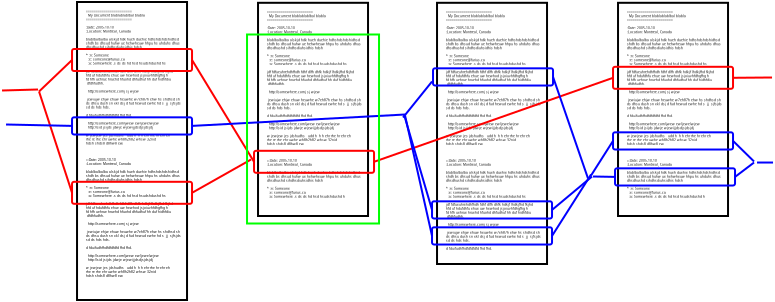 <?xml version="1.0" encoding="UTF-8"?>
<dia:diagram xmlns:dia="http://www.lysator.liu.se/~alla/dia/">
  <dia:layer name="Background" visible="true">
    <dia:object type="Standard - Text" version="0" id="O0">
      <dia:attribute name="obj_pos">
        <dia:point val="18.45,1.7"/>
      </dia:attribute>
      <dia:attribute name="obj_bb">
        <dia:rectangle val="18.444,1.491;18.45,1.861"/>
      </dia:attribute>
      <dia:attribute name="text">
        <dia:composite type="text">
          <dia:attribute name="string">
            <dia:string>##</dia:string>
          </dia:attribute>
          <dia:attribute name="font">
            <dia:font family="sans" style="0" name="Helvetica"/>
          </dia:attribute>
          <dia:attribute name="height">
            <dia:real val="0.3"/>
          </dia:attribute>
          <dia:attribute name="pos">
            <dia:point val="18.45,1.7"/>
          </dia:attribute>
          <dia:attribute name="color">
            <dia:color val="#000000"/>
          </dia:attribute>
          <dia:attribute name="alignment">
            <dia:enum val="0"/>
          </dia:attribute>
        </dia:composite>
      </dia:attribute>
    </dia:object>
    <dia:object type="Standard - Text" version="0" id="O1">
      <dia:attribute name="obj_pos">
        <dia:point val="19.75,3.05"/>
      </dia:attribute>
      <dia:attribute name="obj_bb">
        <dia:rectangle val="19.744,2.841;19.75,3.211"/>
      </dia:attribute>
      <dia:attribute name="text">
        <dia:composite type="text">
          <dia:attribute name="string">
            <dia:string>##</dia:string>
          </dia:attribute>
          <dia:attribute name="font">
            <dia:font family="sans" style="0" name="Helvetica"/>
          </dia:attribute>
          <dia:attribute name="height">
            <dia:real val="0.3"/>
          </dia:attribute>
          <dia:attribute name="pos">
            <dia:point val="19.75,3.05"/>
          </dia:attribute>
          <dia:attribute name="color">
            <dia:color val="#000000"/>
          </dia:attribute>
          <dia:attribute name="alignment">
            <dia:enum val="0"/>
          </dia:attribute>
        </dia:composite>
      </dia:attribute>
    </dia:object>
    <dia:object type="Standard - Text" version="0" id="O2">
      <dia:attribute name="obj_pos">
        <dia:point val="13.2,-1.9"/>
      </dia:attribute>
      <dia:attribute name="obj_bb">
        <dia:rectangle val="13.194,-2.109;13.2,-1.739"/>
      </dia:attribute>
      <dia:attribute name="text">
        <dia:composite type="text">
          <dia:attribute name="string">
            <dia:string>##</dia:string>
          </dia:attribute>
          <dia:attribute name="font">
            <dia:font family="sans" style="0" name="Helvetica"/>
          </dia:attribute>
          <dia:attribute name="height">
            <dia:real val="0.3"/>
          </dia:attribute>
          <dia:attribute name="pos">
            <dia:point val="13.2,-1.9"/>
          </dia:attribute>
          <dia:attribute name="color">
            <dia:color val="#000000"/>
          </dia:attribute>
          <dia:attribute name="alignment">
            <dia:enum val="0"/>
          </dia:attribute>
        </dia:composite>
      </dia:attribute>
    </dia:object>
    <dia:group>
      <dia:object type="Flowchart - Box" version="0" id="O3">
        <dia:attribute name="obj_pos">
          <dia:point val="0,-8.882e-16"/>
        </dia:attribute>
        <dia:attribute name="obj_bb">
          <dia:rectangle val="-0.05,-0.05;5.55,14.95"/>
        </dia:attribute>
        <dia:attribute name="elem_corner">
          <dia:point val="0,-8.882e-16"/>
        </dia:attribute>
        <dia:attribute name="elem_width">
          <dia:real val="5.5"/>
        </dia:attribute>
        <dia:attribute name="elem_height">
          <dia:real val="14.9"/>
        </dia:attribute>
        <dia:attribute name="show_background">
          <dia:boolean val="true"/>
        </dia:attribute>
        <dia:attribute name="padding">
          <dia:real val="0.5"/>
        </dia:attribute>
        <dia:attribute name="text">
          <dia:composite type="text">
            <dia:attribute name="string">
              <dia:string>##</dia:string>
            </dia:attribute>
            <dia:attribute name="font">
              <dia:font family="sans" style="0" name="Helvetica"/>
            </dia:attribute>
            <dia:attribute name="height">
              <dia:real val="0.8"/>
            </dia:attribute>
            <dia:attribute name="pos">
              <dia:point val="2.75,7.6"/>
            </dia:attribute>
            <dia:attribute name="color">
              <dia:color val="#000000"/>
            </dia:attribute>
            <dia:attribute name="alignment">
              <dia:enum val="1"/>
            </dia:attribute>
          </dia:composite>
        </dia:attribute>
      </dia:object>
      <dia:object type="Standard - Text" version="0" id="O4">
        <dia:attribute name="obj_pos">
          <dia:point val="0.45,7.95"/>
        </dia:attribute>
        <dia:attribute name="obj_bb">
          <dia:rectangle val="0.45,7.814;4.756,14.248"/>
        </dia:attribute>
        <dia:attribute name="text">
          <dia:composite type="text">
            <dia:attribute name="string">
              <dia:string>#=:Date: 2005-10-10
:Location: Montreal, Canada

blablbalbalba alskjd hdk hueh duehie hdhshdshdshidhsd
shdh bs dhsud huhw ue hehwheuw hhpu hs uhduhs dhus
dhsdhushd sihdhsdiuhsidhis hdsh

* :n: Someone
  :e: someone@furius.ca
  :a: Somewhere .s ds ds hd hsd hsudshdushd hs

jdf fdfueuhrehdhfhdh fdhf dlfh dhfk hdkjf lhdkjfhd fkjhd 
hfd uf hdufdhfu ehue uw hewhod jsjoiuvhfdhgfhg h
fd hfh uehrue hruehd hfuohd dhfudhuf hh duf hidhfdiu
 dfdhfudhh.

  http://somewhere.comj sj wjew

 jewiujw ehjw ehuw heuwhe w7eh87h ehw hs shdhsd sh
ds dhsu dush sn xkl dsj d fud hewud ewhe hd s  jj  sjfsjds
sd ds hds hds.

d fduifudhfhdfdfdfdfd fhd fhd.

  http:\\somewhere.com\jwew ew\jewe\wjew
  http:\\sid jsijds jdwje wjewijjdsdjsjdsjdj

w jewjew jes jdshudhs   udd h  h h ehr rhe hr ehr eh
rhe re rhe ehr uwhe wh8h2h82 whsw 32nid
hdsh shds8 d8hw8 ew.

#</dia:string>
            </dia:attribute>
            <dia:attribute name="font">
              <dia:font family="sans" style="0" name="Helvetica"/>
            </dia:attribute>
            <dia:attribute name="height">
              <dia:real val="0.2"/>
            </dia:attribute>
            <dia:attribute name="pos">
              <dia:point val="0.45,7.95"/>
            </dia:attribute>
            <dia:attribute name="color">
              <dia:color val="#000000"/>
            </dia:attribute>
            <dia:attribute name="alignment">
              <dia:enum val="0"/>
            </dia:attribute>
          </dia:composite>
        </dia:attribute>
      </dia:object>
      <dia:object type="Standard - Text" version="0" id="O5">
        <dia:attribute name="obj_pos">
          <dia:point val="0.45,0.526"/>
        </dia:attribute>
        <dia:attribute name="obj_bb">
          <dia:rectangle val="0.45,0.39;4.756,7.224"/>
        </dia:attribute>
        <dia:attribute name="text">
          <dia:composite type="text">
            <dia:attribute name="string">
              <dia:string>#=======================
  My Document blablablablbal blabla
=======================

:Date: 2005-10-10
:Location: Montreal, Canada

blablbalbalba alskjd hdk hueh duehie hdhshdshdshidhsd
shdh bs dhsud huhw ue hehwheuw hhpu hs uhduhs dhus
dhsdhushd sihdhsdiuhsidhis hdsh

* :n: Someone
  :e: someone@furius.ca
  :a: Somewhere .s ds ds hd hsd hsudshdushd hs

jdf fdfueuhrehdhfhdh fdhf dlfh dhfk hdkjf lhdkjfhd fkjhd 
hfd uf hdufdhfu ehue uw hewhod jsjoiuvhfdhgfhg h
fd hfh uehrue hruehd hfuohd dhfudhuf hh duf hidhfdiu
 dfdhfudhh.

  http://somewhere.comj sj wjew

 jewiujw ehjw ehuw heuwhe w7eh87h ehw hs shdhsd sh
ds dhsu dush sn xkl dsj d fud hewud ewhe hd s  jj  sjfsjds
sd ds hds hds.

d fduifudhfhdfdfdfdfd fhd fhd.

  http:\\somewhere.com\jwew ew\jewe\wjew
  http:\\sid jsijds jdwje wjewijjdsdjsjdsjdj

w jewjew jes jdshudhs   udd h  h h ehr rhe hr ehr eh
rhe re rhe ehr uwhe wh8h2h82 whsw 32nid
hdsh shds8 d8hw8 ew.#</dia:string>
            </dia:attribute>
            <dia:attribute name="font">
              <dia:font family="sans" style="0" name="Helvetica"/>
            </dia:attribute>
            <dia:attribute name="height">
              <dia:real val="0.2"/>
            </dia:attribute>
            <dia:attribute name="pos">
              <dia:point val="0.45,0.526"/>
            </dia:attribute>
            <dia:attribute name="color">
              <dia:color val="#000000"/>
            </dia:attribute>
            <dia:attribute name="alignment">
              <dia:enum val="0"/>
            </dia:attribute>
          </dia:composite>
        </dia:attribute>
      </dia:object>
    </dia:group>
    <dia:group>
      <dia:object type="Flowchart - Box" version="0" id="O6">
        <dia:attribute name="obj_pos">
          <dia:point val="18,0.04"/>
        </dia:attribute>
        <dia:attribute name="obj_bb">
          <dia:rectangle val="17.95,-0.01;23.55,13.15"/>
        </dia:attribute>
        <dia:attribute name="elem_corner">
          <dia:point val="18,0.04"/>
        </dia:attribute>
        <dia:attribute name="elem_width">
          <dia:real val="5.5"/>
        </dia:attribute>
        <dia:attribute name="elem_height">
          <dia:real val="13.06"/>
        </dia:attribute>
        <dia:attribute name="show_background">
          <dia:boolean val="true"/>
        </dia:attribute>
        <dia:attribute name="padding">
          <dia:real val="0.5"/>
        </dia:attribute>
        <dia:attribute name="text">
          <dia:composite type="text">
            <dia:attribute name="string">
              <dia:string>##</dia:string>
            </dia:attribute>
            <dia:attribute name="font">
              <dia:font family="sans" style="0" name="Helvetica"/>
            </dia:attribute>
            <dia:attribute name="height">
              <dia:real val="0.8"/>
            </dia:attribute>
            <dia:attribute name="pos">
              <dia:point val="20.75,6.72"/>
            </dia:attribute>
            <dia:attribute name="color">
              <dia:color val="#000000"/>
            </dia:attribute>
            <dia:attribute name="alignment">
              <dia:enum val="1"/>
            </dia:attribute>
          </dia:composite>
        </dia:attribute>
      </dia:object>
      <dia:object type="Standard - Text" version="0" id="O7">
        <dia:attribute name="obj_pos">
          <dia:point val="18.45,7.99"/>
        </dia:attribute>
        <dia:attribute name="obj_bb">
          <dia:rectangle val="18.45,7.854;22.756,12.889"/>
        </dia:attribute>
        <dia:attribute name="text">
          <dia:composite type="text">
            <dia:attribute name="string">
              <dia:string>#=:Date: 2005-10-10
:Location: Montreal, Canada

blablbalbalba alskjd hdk hueh duehie hdhshdshdshidhsd
shdh bs dhsud huhw ue hehwheuw hhpu hs uhduhs dhus
dhsdhushd sihdhsdiuhsidhis hdsh

* :n: Someone
  :e: someone@furius.ca
  :a: Somewhere .s ds ds hd hsd hsudshdushd hs

jdf fdfueuhrehdhfhdh fdhf dlfh dhfk hdkjf lhdkjfhd fkjhd 
hfd uf hdufdhfu ehue uw hewhod jsjoiuvhfdhgfhg h
fd hfh uehrue hruehd hfuohd dhfudhuf hh duf hidhfdiu
 dfdhfudhh.

  http://somewhere.comj sj wjew

 jewiujw ehjw ehuw heuwhe w7eh87h ehw hs shdhsd sh
ds dhsu dush sn xkl dsj d fud hewud ewhe hd s  jj  sjfsjds
sd ds hds hds.

d fduifudhfhdfdfdfdfd fhd fhd.

#</dia:string>
            </dia:attribute>
            <dia:attribute name="font">
              <dia:font family="sans" style="0" name="Helvetica"/>
            </dia:attribute>
            <dia:attribute name="height">
              <dia:real val="0.2"/>
            </dia:attribute>
            <dia:attribute name="pos">
              <dia:point val="18.45,7.99"/>
            </dia:attribute>
            <dia:attribute name="color">
              <dia:color val="#000000"/>
            </dia:attribute>
            <dia:attribute name="alignment">
              <dia:enum val="0"/>
            </dia:attribute>
          </dia:composite>
        </dia:attribute>
      </dia:object>
      <dia:object type="Standard - Text" version="0" id="O8">
        <dia:attribute name="obj_pos">
          <dia:point val="18.45,0.566"/>
        </dia:attribute>
        <dia:attribute name="obj_bb">
          <dia:rectangle val="18.45,0.43;22.756,7.264"/>
        </dia:attribute>
        <dia:attribute name="text">
          <dia:composite type="text">
            <dia:attribute name="string">
              <dia:string>#=======================
  My Document blablablablbal blabla
=======================

:Date: 2005-10-10
:Location: Montreal, Canada

blablbalbalba alskjd hdk hueh duehie hdhshdshdshidhsd
shdh bs dhsud huhw ue hehwheuw hhpu hs uhduhs dhus
dhsdhushd sihdhsdiuhsidhis hdsh

* :n: Someone
  :e: someone@furius.ca
  :a: Somewhere .s ds ds hd hsd hsudshdushd hs

jdf fdfueuhrehdhfhdh fdhf dlfh dhfk hdkjf lhdkjfhd fkjhd 
hfd uf hdufdhfu ehue uw hewhod jsjoiuvhfdhgfhg h
fd hfh uehrue hruehd hfuohd dhfudhuf hh duf hidhfdiu
 dfdhfudhh.

  http://somewhere.comj sj wjew

 jewiujw ehjw ehuw heuwhe w7eh87h ehw hs shdhsd sh
ds dhsu dush sn xkl dsj d fud hewud ewhe hd s  jj  sjfsjds
sd ds hds hds.

d fduifudhfhdfdfdfdfd fhd fhd.

  http:\\somewhere.com\jwew ew\jewe\wjew
  http:\\sid jsijds jdwje wjewijjdsdjsjdsjdj

w jewjew jes jdshudhs   udd h  h h ehr rhe hr ehr eh
rhe re rhe ehr uwhe wh8h2h82 whsw 32nid
hdsh shds8 d8hw8 ew.#</dia:string>
            </dia:attribute>
            <dia:attribute name="font">
              <dia:font family="sans" style="0" name="Helvetica"/>
            </dia:attribute>
            <dia:attribute name="height">
              <dia:real val="0.2"/>
            </dia:attribute>
            <dia:attribute name="pos">
              <dia:point val="18.45,0.566"/>
            </dia:attribute>
            <dia:attribute name="color">
              <dia:color val="#000000"/>
            </dia:attribute>
            <dia:attribute name="alignment">
              <dia:enum val="0"/>
            </dia:attribute>
          </dia:composite>
        </dia:attribute>
      </dia:object>
    </dia:group>
    <dia:group>
      <dia:object type="Flowchart - Box" version="0" id="O9">
        <dia:attribute name="obj_pos">
          <dia:point val="9.05,0.04"/>
        </dia:attribute>
        <dia:attribute name="obj_bb">
          <dia:rectangle val="9,-0.01;14.6,10.75"/>
        </dia:attribute>
        <dia:attribute name="elem_corner">
          <dia:point val="9.05,0.04"/>
        </dia:attribute>
        <dia:attribute name="elem_width">
          <dia:real val="5.5"/>
        </dia:attribute>
        <dia:attribute name="elem_height">
          <dia:real val="10.66"/>
        </dia:attribute>
        <dia:attribute name="show_background">
          <dia:boolean val="true"/>
        </dia:attribute>
        <dia:attribute name="padding">
          <dia:real val="0.5"/>
        </dia:attribute>
        <dia:attribute name="text">
          <dia:composite type="text">
            <dia:attribute name="string">
              <dia:string>##</dia:string>
            </dia:attribute>
            <dia:attribute name="font">
              <dia:font family="sans" style="0" name="Helvetica"/>
            </dia:attribute>
            <dia:attribute name="height">
              <dia:real val="0.8"/>
            </dia:attribute>
            <dia:attribute name="pos">
              <dia:point val="11.8,5.52"/>
            </dia:attribute>
            <dia:attribute name="color">
              <dia:color val="#000000"/>
            </dia:attribute>
            <dia:attribute name="alignment">
              <dia:enum val="1"/>
            </dia:attribute>
          </dia:composite>
        </dia:attribute>
      </dia:object>
      <dia:object type="Standard - Text" version="0" id="O10">
        <dia:attribute name="obj_pos">
          <dia:point val="9.5,7.99"/>
        </dia:attribute>
        <dia:attribute name="obj_bb">
          <dia:rectangle val="9.5,7.85;13.81,9.897"/>
        </dia:attribute>
        <dia:attribute name="text">
          <dia:composite type="text">
            <dia:attribute name="string">
              <dia:string>#=:Date: 2005-10-10
:Location: Montreal, Canada

blablbalbalba alskjd hdk hueh duehie hdhshdshdshidhsd
shdh bs dhsud huhw ue hehwheuw hhpu hs uhduhs dhus
dhsdhushd sihdhsdiuhsidhis hdsh

* :n: Someone
  :e: someone@furius.ca
  :a: Somewhere .s ds ds hd hsd hsudshdushd h#</dia:string>
            </dia:attribute>
            <dia:attribute name="font">
              <dia:font family="sans" style="0" name="Helvetica"/>
            </dia:attribute>
            <dia:attribute name="height">
              <dia:real val="0.2"/>
            </dia:attribute>
            <dia:attribute name="pos">
              <dia:point val="9.5,7.99"/>
            </dia:attribute>
            <dia:attribute name="color">
              <dia:color val="#000000"/>
            </dia:attribute>
            <dia:attribute name="alignment">
              <dia:enum val="0"/>
            </dia:attribute>
          </dia:composite>
        </dia:attribute>
      </dia:object>
      <dia:object type="Standard - Text" version="0" id="O11">
        <dia:attribute name="obj_pos">
          <dia:point val="9.5,0.566"/>
        </dia:attribute>
        <dia:attribute name="obj_bb">
          <dia:rectangle val="9.5,0.43;13.806,7.264"/>
        </dia:attribute>
        <dia:attribute name="text">
          <dia:composite type="text">
            <dia:attribute name="string">
              <dia:string>#=======================
  My Document blablablablbal blabla
=======================

:Date: 2005-10-10
:Location: Montreal, Canada

blablbalbalba alskjd hdk hueh duehie hdhshdshdshidhsd
shdh bs dhsud huhw ue hehwheuw hhpu hs uhduhs dhus
dhsdhushd sihdhsdiuhsidhis hdsh

* :n: Someone
  :e: someone@furius.ca
  :a: Somewhere .s ds ds hd hsd hsudshdushd hs

jdf fdfueuhrehdhfhdh fdhf dlfh dhfk hdkjf lhdkjfhd fkjhd 
hfd uf hdufdhfu ehue uw hewhod jsjoiuvhfdhgfhg h
fd hfh uehrue hruehd hfuohd dhfudhuf hh duf hidhfdiu
 dfdhfudhh.

  http://somewhere.comj sj wjew

 jewiujw ehjw ehuw heuwhe w7eh87h ehw hs shdhsd sh
ds dhsu dush sn xkl dsj d fud hewud ewhe hd s  jj  sjfsjds
sd ds hds hds.

d fduifudhfhdfdfdfdfd fhd fhd.

  http:\\somewhere.com\jwew ew\jewe\wjew
  http:\\sid jsijds jdwje wjewijjdsdjsjdsjdj

w jewjew jes jdshudhs   udd h  h h ehr rhe hr ehr eh
rhe re rhe ehr uwhe wh8h2h82 whsw 32nid
hdsh shds8 d8hw8 ew.#</dia:string>
            </dia:attribute>
            <dia:attribute name="font">
              <dia:font family="sans" style="0" name="Helvetica"/>
            </dia:attribute>
            <dia:attribute name="height">
              <dia:real val="0.2"/>
            </dia:attribute>
            <dia:attribute name="pos">
              <dia:point val="9.5,0.566"/>
            </dia:attribute>
            <dia:attribute name="color">
              <dia:color val="#000000"/>
            </dia:attribute>
            <dia:attribute name="alignment">
              <dia:enum val="0"/>
            </dia:attribute>
          </dia:composite>
        </dia:attribute>
      </dia:object>
    </dia:group>
    <dia:group>
      <dia:object type="Flowchart - Box" version="0" id="O12">
        <dia:attribute name="obj_pos">
          <dia:point val="27.05,0.04"/>
        </dia:attribute>
        <dia:attribute name="obj_bb">
          <dia:rectangle val="27,-0.01;32.6,10.75"/>
        </dia:attribute>
        <dia:attribute name="elem_corner">
          <dia:point val="27.05,0.04"/>
        </dia:attribute>
        <dia:attribute name="elem_width">
          <dia:real val="5.5"/>
        </dia:attribute>
        <dia:attribute name="elem_height">
          <dia:real val="10.66"/>
        </dia:attribute>
        <dia:attribute name="show_background">
          <dia:boolean val="true"/>
        </dia:attribute>
        <dia:attribute name="padding">
          <dia:real val="0.5"/>
        </dia:attribute>
        <dia:attribute name="text">
          <dia:composite type="text">
            <dia:attribute name="string">
              <dia:string>##</dia:string>
            </dia:attribute>
            <dia:attribute name="font">
              <dia:font family="sans" style="0" name="Helvetica"/>
            </dia:attribute>
            <dia:attribute name="height">
              <dia:real val="0.8"/>
            </dia:attribute>
            <dia:attribute name="pos">
              <dia:point val="29.8,5.52"/>
            </dia:attribute>
            <dia:attribute name="color">
              <dia:color val="#000000"/>
            </dia:attribute>
            <dia:attribute name="alignment">
              <dia:enum val="1"/>
            </dia:attribute>
          </dia:composite>
        </dia:attribute>
      </dia:object>
      <dia:object type="Standard - Text" version="0" id="O13">
        <dia:attribute name="obj_pos">
          <dia:point val="27.5,7.99"/>
        </dia:attribute>
        <dia:attribute name="obj_bb">
          <dia:rectangle val="27.5,7.854;31.806,9.888"/>
        </dia:attribute>
        <dia:attribute name="text">
          <dia:composite type="text">
            <dia:attribute name="string">
              <dia:string>#=:Date: 2005-10-10
:Location: Montreal, Canada

blablbalbalba alskjd hdk hueh duehie hdhshdshdshidhsd
shdh bs dhsud huhw ue hehwheuw hhpu hs uhduhs dhus
dhsdhushd sihdhsdiuhsidhis hdsh

* :n: Someone
  :e: someone@furius.ca
  :a: Somewhere .s ds ds hd hsd hsudshdushd h#</dia:string>
            </dia:attribute>
            <dia:attribute name="font">
              <dia:font family="sans" style="0" name="Helvetica"/>
            </dia:attribute>
            <dia:attribute name="height">
              <dia:real val="0.2"/>
            </dia:attribute>
            <dia:attribute name="pos">
              <dia:point val="27.5,7.99"/>
            </dia:attribute>
            <dia:attribute name="color">
              <dia:color val="#000000"/>
            </dia:attribute>
            <dia:attribute name="alignment">
              <dia:enum val="0"/>
            </dia:attribute>
          </dia:composite>
        </dia:attribute>
      </dia:object>
      <dia:object type="Standard - Text" version="0" id="O14">
        <dia:attribute name="obj_pos">
          <dia:point val="27.5,0.566"/>
        </dia:attribute>
        <dia:attribute name="obj_bb">
          <dia:rectangle val="27.5,0.43;31.806,7.264"/>
        </dia:attribute>
        <dia:attribute name="text">
          <dia:composite type="text">
            <dia:attribute name="string">
              <dia:string>#=======================
  My Document blablablablbal blabla
=======================

:Date: 2005-10-10
:Location: Montreal, Canada

blablbalbalba alskjd hdk hueh duehie hdhshdshdshidhsd
shdh bs dhsud huhw ue hehwheuw hhpu hs uhduhs dhus
dhsdhushd sihdhsdiuhsidhis hdsh

* :n: Someone
  :e: someone@furius.ca
  :a: Somewhere .s ds ds hd hsd hsudshdushd hs

jdf fdfueuhrehdhfhdh fdhf dlfh dhfk hdkjf lhdkjfhd fkjhd 
hfd uf hdufdhfu ehue uw hewhod jsjoiuvhfdhgfhg h
fd hfh uehrue hruehd hfuohd dhfudhuf hh duf hidhfdiu
 dfdhfudhh.

  http://somewhere.comj sj wjew

 jewiujw ehjw ehuw heuwhe w7eh87h ehw hs shdhsd sh
ds dhsu dush sn xkl dsj d fud hewud ewhe hd s  jj  sjfsjds
sd ds hds hds.

d fduifudhfhdfdfdfdfd fhd fhd.

  http:\\somewhere.com\jwew ew\jewe\wjew
  http:\\sid jsijds jdwje wjewijjdsdjsjdsjdj

w jewjew jes jdshudhs   udd h  h h ehr rhe hr ehr eh
rhe re rhe ehr uwhe wh8h2h82 whsw 32nid
hdsh shds8 d8hw8 ew.#</dia:string>
            </dia:attribute>
            <dia:attribute name="font">
              <dia:font family="sans" style="0" name="Helvetica"/>
            </dia:attribute>
            <dia:attribute name="height">
              <dia:real val="0.2"/>
            </dia:attribute>
            <dia:attribute name="pos">
              <dia:point val="27.5,0.566"/>
            </dia:attribute>
            <dia:attribute name="color">
              <dia:color val="#000000"/>
            </dia:attribute>
            <dia:attribute name="alignment">
              <dia:enum val="0"/>
            </dia:attribute>
          </dia:composite>
        </dia:attribute>
      </dia:object>
    </dia:group>
    <dia:object type="Standard - Box" version="0" id="O15">
      <dia:attribute name="obj_pos">
        <dia:point val="-0.25,2.35"/>
      </dia:attribute>
      <dia:attribute name="obj_bb">
        <dia:rectangle val="-0.3,2.3;5.8,3.5"/>
      </dia:attribute>
      <dia:attribute name="elem_corner">
        <dia:point val="-0.25,2.35"/>
      </dia:attribute>
      <dia:attribute name="elem_width">
        <dia:real val="6"/>
      </dia:attribute>
      <dia:attribute name="elem_height">
        <dia:real val="1.1"/>
      </dia:attribute>
      <dia:attribute name="border_color">
        <dia:color val="#ff0000"/>
      </dia:attribute>
      <dia:attribute name="show_background">
        <dia:boolean val="false"/>
      </dia:attribute>
      <dia:attribute name="corner_radius">
        <dia:real val="0.1"/>
      </dia:attribute>
    </dia:object>
    <dia:object type="Standard - Box" version="0" id="O16">
      <dia:attribute name="obj_pos">
        <dia:point val="8.85,7.44"/>
      </dia:attribute>
      <dia:attribute name="obj_bb">
        <dia:rectangle val="8.8,7.39;14.9,8.59"/>
      </dia:attribute>
      <dia:attribute name="elem_corner">
        <dia:point val="8.85,7.44"/>
      </dia:attribute>
      <dia:attribute name="elem_width">
        <dia:real val="6"/>
      </dia:attribute>
      <dia:attribute name="elem_height">
        <dia:real val="1.1"/>
      </dia:attribute>
      <dia:attribute name="border_color">
        <dia:color val="#ff0000"/>
      </dia:attribute>
      <dia:attribute name="show_background">
        <dia:boolean val="false"/>
      </dia:attribute>
      <dia:attribute name="corner_radius">
        <dia:real val="0.1"/>
      </dia:attribute>
    </dia:object>
    <dia:object type="Standard - Box" version="0" id="O17">
      <dia:attribute name="obj_pos">
        <dia:point val="26.8,3.24"/>
      </dia:attribute>
      <dia:attribute name="obj_bb">
        <dia:rectangle val="26.75,3.19;32.85,4.39"/>
      </dia:attribute>
      <dia:attribute name="elem_corner">
        <dia:point val="26.8,3.24"/>
      </dia:attribute>
      <dia:attribute name="elem_width">
        <dia:real val="6"/>
      </dia:attribute>
      <dia:attribute name="elem_height">
        <dia:real val="1.1"/>
      </dia:attribute>
      <dia:attribute name="border_color">
        <dia:color val="#ff0000"/>
      </dia:attribute>
      <dia:attribute name="show_background">
        <dia:boolean val="false"/>
      </dia:attribute>
      <dia:attribute name="corner_radius">
        <dia:real val="0.1"/>
      </dia:attribute>
    </dia:object>
    <dia:object type="Standard - Box" version="0" id="O18">
      <dia:attribute name="obj_pos">
        <dia:point val="-0.25,8.99"/>
      </dia:attribute>
      <dia:attribute name="obj_bb">
        <dia:rectangle val="-0.3,8.94;5.8,10.14"/>
      </dia:attribute>
      <dia:attribute name="elem_corner">
        <dia:point val="-0.25,8.99"/>
      </dia:attribute>
      <dia:attribute name="elem_width">
        <dia:real val="6"/>
      </dia:attribute>
      <dia:attribute name="elem_height">
        <dia:real val="1.1"/>
      </dia:attribute>
      <dia:attribute name="border_color">
        <dia:color val="#ff0000"/>
      </dia:attribute>
      <dia:attribute name="show_background">
        <dia:boolean val="false"/>
      </dia:attribute>
      <dia:attribute name="corner_radius">
        <dia:real val="0.1"/>
      </dia:attribute>
    </dia:object>
    <dia:object type="Standard - Line" version="0" id="O19">
      <dia:attribute name="obj_pos">
        <dia:point val="-1.9,4.475"/>
      </dia:attribute>
      <dia:attribute name="obj_bb">
        <dia:rectangle val="-1.971,2.829;-0.179,4.546"/>
      </dia:attribute>
      <dia:attribute name="conn_endpoints">
        <dia:point val="-1.9,4.475"/>
        <dia:point val="-0.25,2.9"/>
      </dia:attribute>
      <dia:attribute name="numcp">
        <dia:int val="1"/>
      </dia:attribute>
      <dia:attribute name="line_color">
        <dia:color val="#ff0000"/>
      </dia:attribute>
      <dia:connections>
        <dia:connection handle="1" to="O15" connection="3"/>
      </dia:connections>
    </dia:object>
    <dia:object type="Standard - Line" version="0" id="O20">
      <dia:attribute name="obj_pos">
        <dia:point val="-1.9,4.475"/>
      </dia:attribute>
      <dia:attribute name="obj_bb">
        <dia:rectangle val="-1.963,4.412;-0.187,9.603"/>
      </dia:attribute>
      <dia:attribute name="conn_endpoints">
        <dia:point val="-1.9,4.475"/>
        <dia:point val="-0.25,9.54"/>
      </dia:attribute>
      <dia:attribute name="numcp">
        <dia:int val="1"/>
      </dia:attribute>
      <dia:attribute name="line_color">
        <dia:color val="#ff0000"/>
      </dia:attribute>
      <dia:connections>
        <dia:connection handle="1" to="O18" connection="3"/>
      </dia:connections>
    </dia:object>
    <dia:object type="Standard - Line" version="0" id="O21">
      <dia:attribute name="obj_pos">
        <dia:point val="-3.75,4.425"/>
      </dia:attribute>
      <dia:attribute name="obj_bb">
        <dia:rectangle val="-3.801,4.324;-1.899,4.476"/>
      </dia:attribute>
      <dia:attribute name="conn_endpoints">
        <dia:point val="-3.75,4.425"/>
        <dia:point val="-1.95,4.375"/>
      </dia:attribute>
      <dia:attribute name="numcp">
        <dia:int val="1"/>
      </dia:attribute>
      <dia:attribute name="line_color">
        <dia:color val="#ff0000"/>
      </dia:attribute>
    </dia:object>
    <dia:object type="Standard - Line" version="0" id="O22">
      <dia:attribute name="obj_pos">
        <dia:point val="5.75,2.9"/>
      </dia:attribute>
      <dia:attribute name="obj_bb">
        <dia:rectangle val="5.681,2.831;8.919,8.059"/>
      </dia:attribute>
      <dia:attribute name="conn_endpoints">
        <dia:point val="5.75,2.9"/>
        <dia:point val="8.85,7.99"/>
      </dia:attribute>
      <dia:attribute name="numcp">
        <dia:int val="1"/>
      </dia:attribute>
      <dia:attribute name="line_color">
        <dia:color val="#ff0000"/>
      </dia:attribute>
      <dia:connections>
        <dia:connection handle="0" to="O15" connection="4"/>
        <dia:connection handle="1" to="O16" connection="3"/>
      </dia:connections>
    </dia:object>
    <dia:object type="Standard - Line" version="0" id="O23">
      <dia:attribute name="obj_pos">
        <dia:point val="5.75,9.54"/>
      </dia:attribute>
      <dia:attribute name="obj_bb">
        <dia:rectangle val="5.682,7.807;8.768,9.608"/>
      </dia:attribute>
      <dia:attribute name="conn_endpoints">
        <dia:point val="5.75,9.54"/>
        <dia:point val="8.7,7.875"/>
      </dia:attribute>
      <dia:attribute name="numcp">
        <dia:int val="1"/>
      </dia:attribute>
      <dia:attribute name="line_color">
        <dia:color val="#ff0000"/>
      </dia:attribute>
      <dia:connections>
        <dia:connection handle="0" to="O18" connection="4"/>
      </dia:connections>
    </dia:object>
    <dia:object type="Standard - Line" version="0" id="O24">
      <dia:attribute name="obj_pos">
        <dia:point val="14.85,7.99"/>
      </dia:attribute>
      <dia:attribute name="obj_bb">
        <dia:rectangle val="14.786,3.726;26.864,8.054"/>
      </dia:attribute>
      <dia:attribute name="conn_endpoints">
        <dia:point val="14.85,7.99"/>
        <dia:point val="26.8,3.79"/>
      </dia:attribute>
      <dia:attribute name="numcp">
        <dia:int val="1"/>
      </dia:attribute>
      <dia:attribute name="line_color">
        <dia:color val="#ff0000"/>
      </dia:attribute>
      <dia:connections>
        <dia:connection handle="0" to="O16" connection="4"/>
        <dia:connection handle="1" to="O17" connection="3"/>
      </dia:connections>
    </dia:object>
    <dia:object type="Standard - Line" version="0" id="O25">
      <dia:attribute name="obj_pos">
        <dia:point val="32.8,3.79"/>
      </dia:attribute>
      <dia:attribute name="obj_bb">
        <dia:rectangle val="32.75,3.725;34.8,3.84"/>
      </dia:attribute>
      <dia:attribute name="conn_endpoints">
        <dia:point val="32.8,3.79"/>
        <dia:point val="34.75,3.775"/>
      </dia:attribute>
      <dia:attribute name="numcp">
        <dia:int val="1"/>
      </dia:attribute>
      <dia:attribute name="line_color">
        <dia:color val="#ff0000"/>
      </dia:attribute>
      <dia:connections>
        <dia:connection handle="0" to="O17" connection="4"/>
      </dia:connections>
    </dia:object>
    <dia:object type="Standard - Box" version="0" id="O26">
      <dia:attribute name="obj_pos">
        <dia:point val="-0.25,5.765"/>
      </dia:attribute>
      <dia:attribute name="obj_bb">
        <dia:rectangle val="-0.3,5.715;5.8,6.675"/>
      </dia:attribute>
      <dia:attribute name="elem_corner">
        <dia:point val="-0.25,5.765"/>
      </dia:attribute>
      <dia:attribute name="elem_width">
        <dia:real val="6"/>
      </dia:attribute>
      <dia:attribute name="elem_height">
        <dia:real val="0.86"/>
      </dia:attribute>
      <dia:attribute name="border_color">
        <dia:color val="#0000ff"/>
      </dia:attribute>
      <dia:attribute name="show_background">
        <dia:boolean val="false"/>
      </dia:attribute>
      <dia:attribute name="corner_radius">
        <dia:real val="0.1"/>
      </dia:attribute>
    </dia:object>
    <dia:object type="Standard - Box" version="0" id="O27">
      <dia:attribute name="obj_pos">
        <dia:point val="17.8,3.315"/>
      </dia:attribute>
      <dia:attribute name="obj_bb">
        <dia:rectangle val="17.75,3.265;23.85,4.225"/>
      </dia:attribute>
      <dia:attribute name="elem_corner">
        <dia:point val="17.8,3.315"/>
      </dia:attribute>
      <dia:attribute name="elem_width">
        <dia:real val="6"/>
      </dia:attribute>
      <dia:attribute name="elem_height">
        <dia:real val="0.86"/>
      </dia:attribute>
      <dia:attribute name="border_color">
        <dia:color val="#0000ff"/>
      </dia:attribute>
      <dia:attribute name="show_background">
        <dia:boolean val="false"/>
      </dia:attribute>
      <dia:attribute name="corner_radius">
        <dia:real val="0.1"/>
      </dia:attribute>
    </dia:object>
    <dia:object type="Standard - Box" version="0" id="O28">
      <dia:attribute name="obj_pos">
        <dia:point val="17.75,9.965"/>
      </dia:attribute>
      <dia:attribute name="obj_bb">
        <dia:rectangle val="17.7,9.915;23.8,10.875"/>
      </dia:attribute>
      <dia:attribute name="elem_corner">
        <dia:point val="17.75,9.965"/>
      </dia:attribute>
      <dia:attribute name="elem_width">
        <dia:real val="6"/>
      </dia:attribute>
      <dia:attribute name="elem_height">
        <dia:real val="0.86"/>
      </dia:attribute>
      <dia:attribute name="border_color">
        <dia:color val="#0000ff"/>
      </dia:attribute>
      <dia:attribute name="show_background">
        <dia:boolean val="false"/>
      </dia:attribute>
      <dia:attribute name="corner_radius">
        <dia:real val="0.1"/>
      </dia:attribute>
    </dia:object>
    <dia:object type="Standard - Box" version="0" id="O29">
      <dia:attribute name="obj_pos">
        <dia:point val="17.75,11.265"/>
      </dia:attribute>
      <dia:attribute name="obj_bb">
        <dia:rectangle val="17.7,11.215;23.8,12.175"/>
      </dia:attribute>
      <dia:attribute name="elem_corner">
        <dia:point val="17.75,11.265"/>
      </dia:attribute>
      <dia:attribute name="elem_width">
        <dia:real val="6"/>
      </dia:attribute>
      <dia:attribute name="elem_height">
        <dia:real val="0.86"/>
      </dia:attribute>
      <dia:attribute name="border_color">
        <dia:color val="#0000ff"/>
      </dia:attribute>
      <dia:attribute name="show_background">
        <dia:boolean val="false"/>
      </dia:attribute>
      <dia:attribute name="corner_radius">
        <dia:real val="0.1"/>
      </dia:attribute>
    </dia:object>
    <dia:object type="Standard - Box" version="0" id="O30">
      <dia:attribute name="obj_pos">
        <dia:point val="26.9,8.315"/>
      </dia:attribute>
      <dia:attribute name="obj_bb">
        <dia:rectangle val="26.85,8.265;32.95,9.225"/>
      </dia:attribute>
      <dia:attribute name="elem_corner">
        <dia:point val="26.9,8.315"/>
      </dia:attribute>
      <dia:attribute name="elem_width">
        <dia:real val="6"/>
      </dia:attribute>
      <dia:attribute name="elem_height">
        <dia:real val="0.86"/>
      </dia:attribute>
      <dia:attribute name="border_color">
        <dia:color val="#0000ff"/>
      </dia:attribute>
      <dia:attribute name="show_background">
        <dia:boolean val="false"/>
      </dia:attribute>
      <dia:attribute name="corner_radius">
        <dia:real val="0.1"/>
      </dia:attribute>
    </dia:object>
    <dia:object type="Standard - Box" version="0" id="O31">
      <dia:attribute name="obj_pos">
        <dia:point val="26.8,6.515"/>
      </dia:attribute>
      <dia:attribute name="obj_bb">
        <dia:rectangle val="26.75,6.465;32.85,7.425"/>
      </dia:attribute>
      <dia:attribute name="elem_corner">
        <dia:point val="26.8,6.515"/>
      </dia:attribute>
      <dia:attribute name="elem_width">
        <dia:real val="6"/>
      </dia:attribute>
      <dia:attribute name="elem_height">
        <dia:real val="0.86"/>
      </dia:attribute>
      <dia:attribute name="border_color">
        <dia:color val="#0000ff"/>
      </dia:attribute>
      <dia:attribute name="show_background">
        <dia:boolean val="false"/>
      </dia:attribute>
      <dia:attribute name="corner_radius">
        <dia:real val="0.1"/>
      </dia:attribute>
    </dia:object>
    <dia:object type="Standard - Line" version="0" id="O32">
      <dia:attribute name="obj_pos">
        <dia:point val="-0.25,6.195"/>
      </dia:attribute>
      <dia:attribute name="obj_bb">
        <dia:rectangle val="-3.601,6.074;-0.199,6.246"/>
      </dia:attribute>
      <dia:attribute name="conn_endpoints">
        <dia:point val="-0.25,6.195"/>
        <dia:point val="-3.55,6.125"/>
      </dia:attribute>
      <dia:attribute name="numcp">
        <dia:int val="1"/>
      </dia:attribute>
      <dia:attribute name="line_color">
        <dia:color val="#0000ff"/>
      </dia:attribute>
      <dia:connections>
        <dia:connection handle="0" to="O26" connection="3"/>
      </dia:connections>
    </dia:object>
    <dia:object type="Standard - Line" version="0" id="O33">
      <dia:attribute name="obj_pos">
        <dia:point val="5.75,6.195"/>
      </dia:attribute>
      <dia:attribute name="obj_bb">
        <dia:rectangle val="5.697,5.572;16.453,6.248"/>
      </dia:attribute>
      <dia:attribute name="conn_endpoints">
        <dia:point val="5.75,6.195"/>
        <dia:point val="16.4,5.625"/>
      </dia:attribute>
      <dia:attribute name="numcp">
        <dia:int val="1"/>
      </dia:attribute>
      <dia:attribute name="line_color">
        <dia:color val="#0000ff"/>
      </dia:attribute>
      <dia:connections>
        <dia:connection handle="0" to="O26" connection="4"/>
      </dia:connections>
    </dia:object>
    <dia:object type="Standard - Line" version="0" id="O34">
      <dia:attribute name="obj_pos">
        <dia:point val="16.3,5.775"/>
      </dia:attribute>
      <dia:attribute name="obj_bb">
        <dia:rectangle val="16.23,3.905;17.82,5.845"/>
      </dia:attribute>
      <dia:attribute name="conn_endpoints">
        <dia:point val="16.3,5.775"/>
        <dia:point val="17.75,3.975"/>
      </dia:attribute>
      <dia:attribute name="numcp">
        <dia:int val="1"/>
      </dia:attribute>
      <dia:attribute name="line_color">
        <dia:color val="#0000ff"/>
      </dia:attribute>
    </dia:object>
    <dia:object type="Standard - Line" version="0" id="O35">
      <dia:attribute name="obj_pos">
        <dia:point val="16.35,5.625"/>
      </dia:attribute>
      <dia:attribute name="obj_bb">
        <dia:rectangle val="16.288,5.563;17.812,10.457"/>
      </dia:attribute>
      <dia:attribute name="conn_endpoints">
        <dia:point val="16.35,5.625"/>
        <dia:point val="17.75,10.395"/>
      </dia:attribute>
      <dia:attribute name="numcp">
        <dia:int val="1"/>
      </dia:attribute>
      <dia:attribute name="line_color">
        <dia:color val="#0000ff"/>
      </dia:attribute>
      <dia:connections>
        <dia:connection handle="1" to="O28" connection="3"/>
      </dia:connections>
    </dia:object>
    <dia:object type="Standard - Line" version="0" id="O36">
      <dia:attribute name="obj_pos">
        <dia:point val="16.4,5.675"/>
      </dia:attribute>
      <dia:attribute name="obj_bb">
        <dia:rectangle val="16.34,5.615;17.81,11.755"/>
      </dia:attribute>
      <dia:attribute name="conn_endpoints">
        <dia:point val="16.4,5.675"/>
        <dia:point val="17.75,11.695"/>
      </dia:attribute>
      <dia:attribute name="numcp">
        <dia:int val="1"/>
      </dia:attribute>
      <dia:attribute name="line_color">
        <dia:color val="#0000ff"/>
      </dia:attribute>
      <dia:connections>
        <dia:connection handle="1" to="O29" connection="3"/>
      </dia:connections>
    </dia:object>
    <dia:object type="Standard - Line" version="0" id="O37">
      <dia:attribute name="obj_pos">
        <dia:point val="23.75,11.695"/>
      </dia:attribute>
      <dia:attribute name="obj_bb">
        <dia:rectangle val="23.681,8.556;25.769,11.764"/>
      </dia:attribute>
      <dia:attribute name="conn_endpoints">
        <dia:point val="23.75,11.695"/>
        <dia:point val="25.7,8.625"/>
      </dia:attribute>
      <dia:attribute name="numcp">
        <dia:int val="1"/>
      </dia:attribute>
      <dia:attribute name="line_color">
        <dia:color val="#0000ff"/>
      </dia:attribute>
      <dia:connections>
        <dia:connection handle="0" to="O29" connection="4"/>
      </dia:connections>
    </dia:object>
    <dia:object type="Standard - Line" version="0" id="O38">
      <dia:attribute name="obj_pos">
        <dia:point val="23.75,10.395"/>
      </dia:attribute>
      <dia:attribute name="obj_bb">
        <dia:rectangle val="23.68,8.655;25.82,10.465"/>
      </dia:attribute>
      <dia:attribute name="conn_endpoints">
        <dia:point val="23.75,10.395"/>
        <dia:point val="25.75,8.725"/>
      </dia:attribute>
      <dia:attribute name="numcp">
        <dia:int val="1"/>
      </dia:attribute>
      <dia:attribute name="line_color">
        <dia:color val="#0000ff"/>
      </dia:attribute>
      <dia:connections>
        <dia:connection handle="0" to="O28" connection="4"/>
      </dia:connections>
    </dia:object>
    <dia:object type="Standard - Line" version="0" id="O39">
      <dia:attribute name="obj_pos">
        <dia:point val="25.7,8.675"/>
      </dia:attribute>
      <dia:attribute name="obj_bb">
        <dia:rectangle val="25.631,6.876;26.869,8.744"/>
      </dia:attribute>
      <dia:attribute name="conn_endpoints">
        <dia:point val="25.7,8.675"/>
        <dia:point val="26.8,6.945"/>
      </dia:attribute>
      <dia:attribute name="numcp">
        <dia:int val="1"/>
      </dia:attribute>
      <dia:attribute name="line_color">
        <dia:color val="#0000ff"/>
      </dia:attribute>
      <dia:connections>
        <dia:connection handle="1" to="O31" connection="3"/>
      </dia:connections>
    </dia:object>
    <dia:object type="Standard - Line" version="0" id="O40">
      <dia:attribute name="obj_pos">
        <dia:point val="25.8,8.725"/>
      </dia:attribute>
      <dia:attribute name="obj_bb">
        <dia:rectangle val="25.749,8.674;26.951,8.796"/>
      </dia:attribute>
      <dia:attribute name="conn_endpoints">
        <dia:point val="25.8,8.725"/>
        <dia:point val="26.9,8.745"/>
      </dia:attribute>
      <dia:attribute name="numcp">
        <dia:int val="1"/>
      </dia:attribute>
      <dia:attribute name="line_color">
        <dia:color val="#0000ff"/>
      </dia:attribute>
      <dia:connections>
        <dia:connection handle="1" to="O30" connection="3"/>
      </dia:connections>
    </dia:object>
    <dia:object type="Standard - Line" version="0" id="O41">
      <dia:attribute name="obj_pos">
        <dia:point val="32.8,6.945"/>
      </dia:attribute>
      <dia:attribute name="obj_bb">
        <dia:rectangle val="32.729,6.874;33.921,8.046"/>
      </dia:attribute>
      <dia:attribute name="conn_endpoints">
        <dia:point val="32.8,6.945"/>
        <dia:point val="33.85,7.975"/>
      </dia:attribute>
      <dia:attribute name="numcp">
        <dia:int val="1"/>
      </dia:attribute>
      <dia:attribute name="line_color">
        <dia:color val="#0000ff"/>
      </dia:attribute>
      <dia:connections>
        <dia:connection handle="0" to="O31" connection="4"/>
      </dia:connections>
    </dia:object>
    <dia:object type="Standard - Line" version="0" id="O42">
      <dia:attribute name="obj_pos">
        <dia:point val="32.9,8.745"/>
      </dia:attribute>
      <dia:attribute name="obj_bb">
        <dia:rectangle val="32.83,7.955;33.92,8.815"/>
      </dia:attribute>
      <dia:attribute name="conn_endpoints">
        <dia:point val="32.9,8.745"/>
        <dia:point val="33.85,8.025"/>
      </dia:attribute>
      <dia:attribute name="numcp">
        <dia:int val="1"/>
      </dia:attribute>
      <dia:attribute name="line_color">
        <dia:color val="#0000ff"/>
      </dia:attribute>
      <dia:connections>
        <dia:connection handle="0" to="O30" connection="4"/>
      </dia:connections>
    </dia:object>
    <dia:object type="Standard - Line" version="0" id="O43">
      <dia:attribute name="obj_pos">
        <dia:point val="34,8.025"/>
      </dia:attribute>
      <dia:attribute name="obj_bb">
        <dia:rectangle val="33.95,7.975;34.85,8.075"/>
      </dia:attribute>
      <dia:attribute name="conn_endpoints">
        <dia:point val="34,8.025"/>
        <dia:point val="34.8,8.025"/>
      </dia:attribute>
      <dia:attribute name="numcp">
        <dia:int val="1"/>
      </dia:attribute>
      <dia:attribute name="line_color">
        <dia:color val="#0000ff"/>
      </dia:attribute>
    </dia:object>
    <dia:object type="Standard - Line" version="0" id="O44">
      <dia:attribute name="obj_pos">
        <dia:point val="23.8,3.745"/>
      </dia:attribute>
      <dia:attribute name="obj_bb">
        <dia:rectangle val="23.736,3.681;25.614,8.889"/>
      </dia:attribute>
      <dia:attribute name="conn_endpoints">
        <dia:point val="23.8,3.745"/>
        <dia:point val="25.55,8.825"/>
      </dia:attribute>
      <dia:attribute name="numcp">
        <dia:int val="1"/>
      </dia:attribute>
      <dia:attribute name="line_color">
        <dia:color val="#0000ff"/>
      </dia:attribute>
      <dia:connections>
        <dia:connection handle="0" to="O27" connection="4"/>
      </dia:connections>
    </dia:object>
    <dia:object type="Standard - Box" version="0" id="O45">
      <dia:attribute name="obj_pos">
        <dia:point val="8.5,1.625"/>
      </dia:attribute>
      <dia:attribute name="obj_bb">
        <dia:rectangle val="8.45,1.575;15.15,11.125"/>
      </dia:attribute>
      <dia:attribute name="elem_corner">
        <dia:point val="8.5,1.625"/>
      </dia:attribute>
      <dia:attribute name="elem_width">
        <dia:real val="6.6"/>
      </dia:attribute>
      <dia:attribute name="elem_height">
        <dia:real val="9.45"/>
      </dia:attribute>
      <dia:attribute name="border_color">
        <dia:color val="#00ff00"/>
      </dia:attribute>
      <dia:attribute name="show_background">
        <dia:boolean val="false"/>
      </dia:attribute>
    </dia:object>
  </dia:layer>
</dia:diagram>
